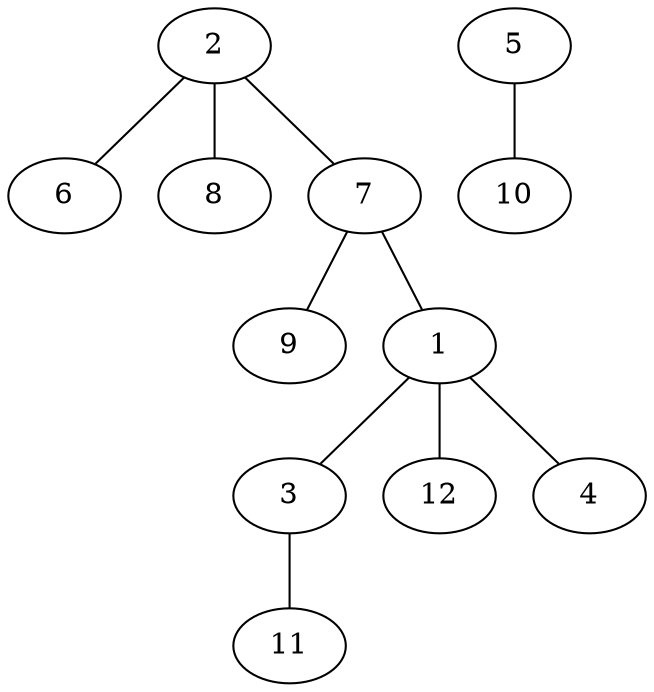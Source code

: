 strict graph "" {
	2	 [style=vertex];
	6	 [style=vertex];
	2 -- 6	 [style="edge"];
	8	 [style=vertex];
	2 -- 8	 [style="edge"];
	7	 [style=vertex];
	2 -- 7	 [style="edge"];
	9	 [style=vertex];
	7 -- 9	 [style="edge"];
	1	 [style=vertex];
	7 -- 1	 [style="edge"];
	3	 [style=vertex];
	1 -- 3	 [style="edge"];
	12	 [style=vertex];
	1 -- 12	 [style="edge"];
	4	 [style=vertex];
	1 -- 4	 [style="edge"];
	5	 [style=vertex];
	10	 [style=vertex];
	5 -- 10	 [style="edge"];
	11	 [style=vertex];
	3 -- 11	 [style="edge"];
}
